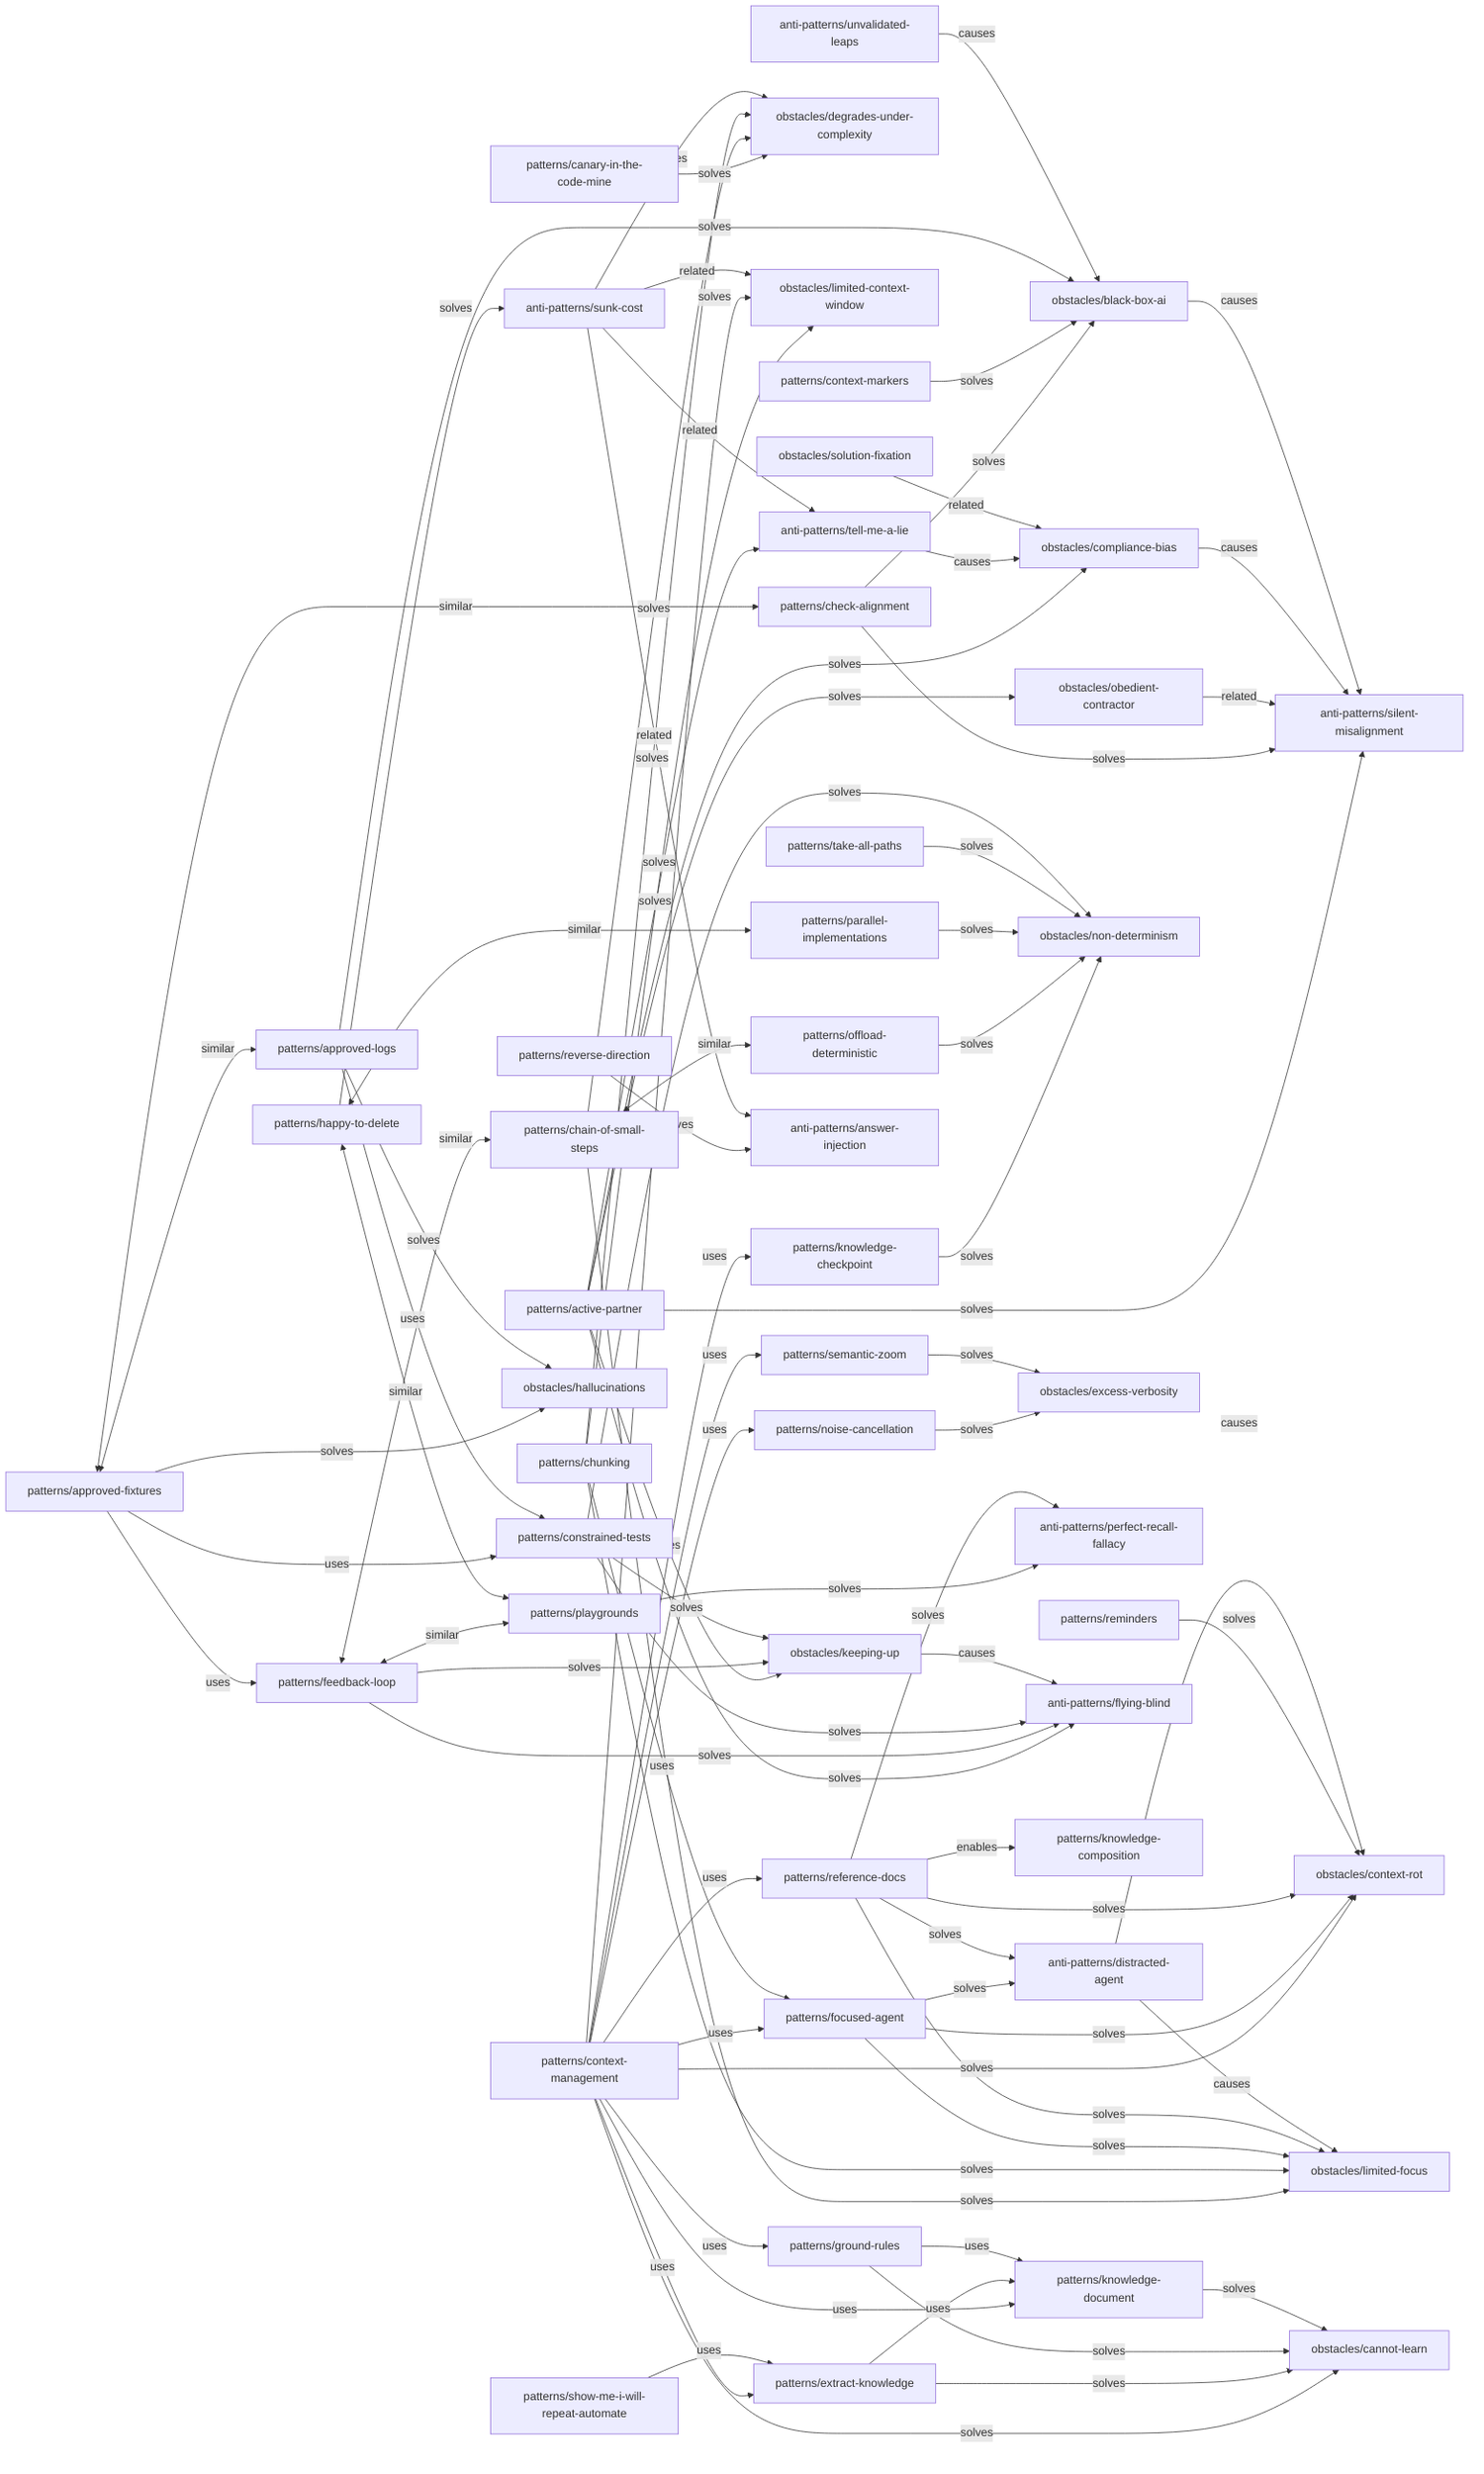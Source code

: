 graph LR
  %% Centralized relationship graph with semantic types
  %% Types: solves, similar, enables, uses, causes, alternative, related

  %% Pattern → Anti-pattern/Obstacle relationships (solves)
  patterns/active-partner -->|solves| anti-patterns/silent-misalignment
  patterns/active-partner -->|solves| anti-patterns/tell-me-a-lie
  patterns/active-partner -->|solves| obstacles/compliance-bias
  patterns/active-partner -->|solves| obstacles/obedient-contractor
  patterns/canary-in-the-code-mine -->|solves| obstacles/degrades-under-complexity
  patterns/chain-of-small-steps -->|solves| obstacles/degrades-under-complexity
  patterns/chain-of-small-steps -->|solves| obstacles/limited-focus
  patterns/check-alignment -->|solves| anti-patterns/silent-misalignment
  patterns/check-alignment -->|solves| obstacles/black-box-ai
  patterns/chunking -->|solves| obstacles/limited-focus
  patterns/chunking -->|solves| obstacles/limited-context-window
  patterns/chunking -->|solves| obstacles/degrades-under-complexity
  patterns/context-management -->|solves| obstacles/cannot-learn
  patterns/context-management -->|solves| obstacles/context-rot
  patterns/context-management -->|solves| obstacles/limited-context-window
  patterns/context-markers -->|solves| obstacles/black-box-ai
  patterns/extract-knowledge -->|solves| obstacles/cannot-learn
  patterns/focused-agent -->|solves| anti-patterns/distracted-agent
  patterns/focused-agent -->|solves| obstacles/limited-focus
  patterns/focused-agent -->|solves| obstacles/context-rot
  patterns/ground-rules -->|solves| obstacles/cannot-learn
  patterns/happy-to-delete -->|solves| anti-patterns/sunk-cost
  patterns/knowledge-checkpoint -->|solves| obstacles/non-determinism
  patterns/knowledge-document -->|solves| obstacles/cannot-learn
  patterns/noise-cancellation -->|solves| obstacles/excess-verbosity
  patterns/semantic-zoom -->|solves| obstacles/excess-verbosity
  patterns/offload-deterministic -->|solves| obstacles/non-determinism
  patterns/parallel-implementations -->|solves| obstacles/non-determinism
  patterns/playgrounds -->|solves| anti-patterns/perfect-recall-fallacy
  patterns/reference-docs -->|solves| anti-patterns/distracted-agent
  patterns/reference-docs -->|solves| obstacles/limited-focus
  patterns/reference-docs -->|solves| obstacles/context-rot
  patterns/reference-docs -->|solves| anti-patterns/perfect-recall-fallacy
  patterns/reminders -->|solves| obstacles/context-rot
  patterns/reverse-direction -->|solves| anti-patterns/answer-injection
  patterns/take-all-paths -->|solves| obstacles/non-determinism
  patterns/approved-fixtures -->|solves| obstacles/hallucinations
  patterns/approved-logs -->|solves| obstacles/hallucinations
  patterns/approved-logs -->|solves| obstacles/black-box-ai
  patterns/constrained-tests -->|solves| obstacles/non-determinism
  patterns/active-partner -->|solves| obstacles/keeping-up
  patterns/feedback-loop -->|solves| obstacles/keeping-up
  patterns/constrained-tests -->|solves| obstacles/keeping-up
  patterns/active-partner -->|solves| anti-patterns/flying-blind
  patterns/feedback-loop -->|solves| anti-patterns/flying-blind
  patterns/constrained-tests -->|solves| anti-patterns/flying-blind

  %% Pattern → Pattern relationships (enables, uses, similar, alternative)
  patterns/reference-docs -->|enables| patterns/knowledge-composition
  patterns/context-management -->|uses| patterns/ground-rules
  patterns/context-management -->|uses| patterns/reference-docs
  patterns/context-management -->|uses| patterns/knowledge-document
  patterns/context-management -->|uses| patterns/extract-knowledge
  patterns/context-management -->|uses| patterns/knowledge-checkpoint
  patterns/context-management -->|uses| patterns/focused-agent
  patterns/context-management -->|uses| patterns/semantic-zoom
  patterns/context-management -->|uses| patterns/noise-cancellation
  patterns/extract-knowledge -->|uses| patterns/knowledge-document
  patterns/ground-rules -->|uses| patterns/knowledge-document
  patterns/show-me-i-will-repeat-automate -->|uses| patterns/extract-knowledge
  patterns/chunking -->|uses| patterns/focused-agent
  patterns/approved-fixtures -->|uses| patterns/feedback-loop
  patterns/approved-fixtures -->|uses| patterns/constrained-tests
  patterns/approved-logs -->|uses| patterns/constrained-tests
  patterns/feedback-loop <-->|similar| patterns/playgrounds
  patterns/feedback-loop <-->|similar| patterns/chain-of-small-steps
  patterns/chain-of-small-steps <-->|similar| patterns/offload-deterministic
  patterns/happy-to-delete <-->|similar| patterns/parallel-implementations
  patterns/happy-to-delete <-->|similar| patterns/playgrounds
  patterns/approved-fixtures <-->|similar| patterns/check-alignment
  patterns/approved-fixtures <-->|similar| patterns/approved-logs

  %% Anti-pattern → Obstacle relationships (causes)
  anti-patterns/distracted-agent -->|causes| obstacles/limited-focus
  anti-patterns/distracted-agent -->|causes| obstacles/context-rot

  anti-patterns/tell-me-a-lie -->|causes| obstacles/compliance-bias
  anti-patterns/unvalidated-leaps -->|causes| obstacles/black-box-ai
  anti-patterns/sunk-cost -->|causes| obstacles/degrades-under-complexity

  %% Anti-pattern → Anti-pattern relationships (related)
  anti-patterns/sunk-cost -->|related| anti-patterns/answer-injection
  anti-patterns/sunk-cost -->|related| anti-patterns/tell-me-a-lie

  %% Anti-pattern → Obstacle relationships (related/causes)
  anti-patterns/sunk-cost -->|related| obstacles/limited-context-window

  %% Obstacle → Obstacle relationships (related)
  obstacles/solution-fixation -->|related| obstacles/compliance-bias

  %% Obstacle → Anti-pattern relationships (related)
  obstacles/obedient-contractor -->|related| anti-patterns/silent-misalignment
  obstacles/compliance-bias -->|causes| anti-patterns/silent-misalignment
  obstacles/black-box-ai -->|causes| anti-patterns/silent-misalignment
  obstacles/keeping-up -->|causes| anti-patterns/flying-blind